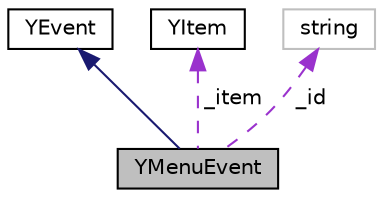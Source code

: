 digraph "YMenuEvent"
{
 // LATEX_PDF_SIZE
  edge [fontname="Helvetica",fontsize="10",labelfontname="Helvetica",labelfontsize="10"];
  node [fontname="Helvetica",fontsize="10",shape=record];
  Node1 [label="YMenuEvent",height=0.2,width=0.4,color="black", fillcolor="grey75", style="filled", fontcolor="black",tooltip=" "];
  Node2 -> Node1 [dir="back",color="midnightblue",fontsize="10",style="solid",fontname="Helvetica"];
  Node2 [label="YEvent",height=0.2,width=0.4,color="black", fillcolor="white", style="filled",URL="$classYEvent.html",tooltip=" "];
  Node3 -> Node1 [dir="back",color="darkorchid3",fontsize="10",style="dashed",label=" _item" ,fontname="Helvetica"];
  Node3 [label="YItem",height=0.2,width=0.4,color="black", fillcolor="white", style="filled",URL="$classYItem.html",tooltip=" "];
  Node4 -> Node1 [dir="back",color="darkorchid3",fontsize="10",style="dashed",label=" _id" ,fontname="Helvetica"];
  Node4 [label="string",height=0.2,width=0.4,color="grey75", fillcolor="white", style="filled",tooltip=" "];
}
